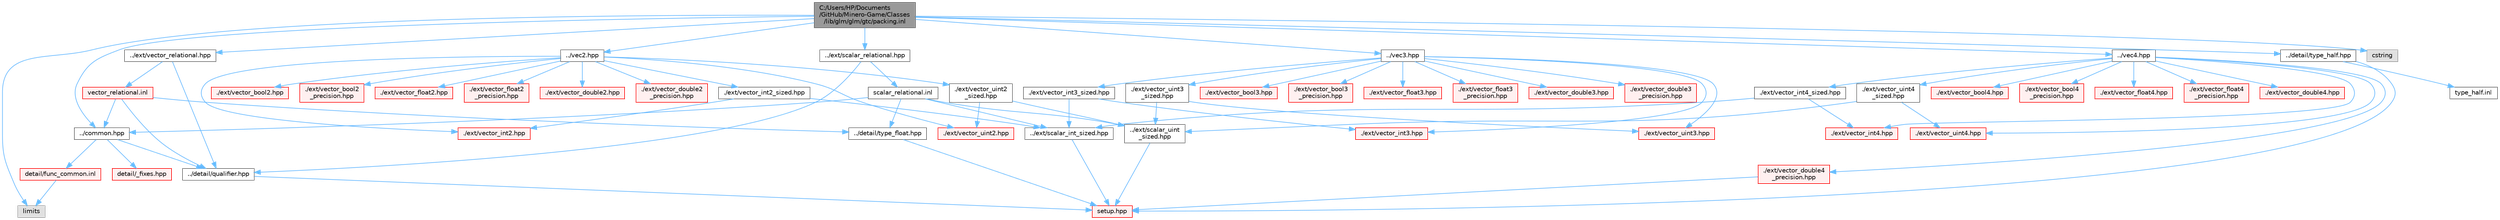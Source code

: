 digraph "C:/Users/HP/Documents/GitHub/Minero-Game/Classes/lib/glm/glm/gtc/packing.inl"
{
 // LATEX_PDF_SIZE
  bgcolor="transparent";
  edge [fontname=Helvetica,fontsize=10,labelfontname=Helvetica,labelfontsize=10];
  node [fontname=Helvetica,fontsize=10,shape=box,height=0.2,width=0.4];
  Node1 [id="Node000001",label="C:/Users/HP/Documents\l/GitHub/Minero-Game/Classes\l/lib/glm/glm/gtc/packing.inl",height=0.2,width=0.4,color="gray40", fillcolor="grey60", style="filled", fontcolor="black",tooltip=" "];
  Node1 -> Node2 [id="edge74_Node000001_Node000002",color="steelblue1",style="solid",tooltip=" "];
  Node2 [id="Node000002",label="../ext/scalar_relational.hpp",height=0.2,width=0.4,color="grey40", fillcolor="white", style="filled",URL="$_classes_2lib_2glm_2glm_2ext_2scalar__relational_8hpp.html",tooltip=" "];
  Node2 -> Node3 [id="edge75_Node000002_Node000003",color="steelblue1",style="solid",tooltip=" "];
  Node3 [id="Node000003",label="../detail/qualifier.hpp",height=0.2,width=0.4,color="grey40", fillcolor="white", style="filled",URL="$_classes_2lib_2glm_2glm_2detail_2qualifier_8hpp.html",tooltip=" "];
  Node3 -> Node4 [id="edge76_Node000003_Node000004",color="steelblue1",style="solid",tooltip=" "];
  Node4 [id="Node000004",label="setup.hpp",height=0.2,width=0.4,color="red", fillcolor="#FFF0F0", style="filled",URL="$_classes_2lib_2glm_2glm_2detail_2setup_8hpp.html",tooltip=" "];
  Node2 -> Node8 [id="edge77_Node000002_Node000008",color="steelblue1",style="solid",tooltip=" "];
  Node8 [id="Node000008",label="scalar_relational.inl",height=0.2,width=0.4,color="grey40", fillcolor="white", style="filled",URL="$_classes_2lib_2glm_2glm_2ext_2scalar__relational_8inl.html",tooltip=" "];
  Node8 -> Node9 [id="edge78_Node000008_Node000009",color="steelblue1",style="solid",tooltip=" "];
  Node9 [id="Node000009",label="../common.hpp",height=0.2,width=0.4,color="grey40", fillcolor="white", style="filled",URL="$_classes_2lib_2glm_2glm_2common_8hpp.html",tooltip=" "];
  Node9 -> Node3 [id="edge79_Node000009_Node000003",color="steelblue1",style="solid",tooltip=" "];
  Node9 -> Node10 [id="edge80_Node000009_Node000010",color="steelblue1",style="solid",tooltip=" "];
  Node10 [id="Node000010",label="detail/_fixes.hpp",height=0.2,width=0.4,color="red", fillcolor="#FFF0F0", style="filled",URL="$_classes_2lib_2glm_2glm_2detail_2__fixes_8hpp.html",tooltip=" "];
  Node9 -> Node12 [id="edge81_Node000009_Node000012",color="steelblue1",style="solid",tooltip=" "];
  Node12 [id="Node000012",label="detail/func_common.inl",height=0.2,width=0.4,color="red", fillcolor="#FFF0F0", style="filled",URL="$_classes_2lib_2glm_2glm_2detail_2func__common_8inl.html",tooltip=" "];
  Node12 -> Node17 [id="edge82_Node000012_Node000017",color="steelblue1",style="solid",tooltip=" "];
  Node17 [id="Node000017",label="limits",height=0.2,width=0.4,color="grey60", fillcolor="#E0E0E0", style="filled",tooltip=" "];
  Node8 -> Node28 [id="edge83_Node000008_Node000028",color="steelblue1",style="solid",tooltip=" "];
  Node28 [id="Node000028",label="../ext/scalar_int_sized.hpp",height=0.2,width=0.4,color="grey40", fillcolor="white", style="filled",URL="$_classes_2lib_2glm_2glm_2ext_2scalar__int__sized_8hpp.html",tooltip=" "];
  Node28 -> Node4 [id="edge84_Node000028_Node000004",color="steelblue1",style="solid",tooltip=" "];
  Node8 -> Node29 [id="edge85_Node000008_Node000029",color="steelblue1",style="solid",tooltip=" "];
  Node29 [id="Node000029",label="../ext/scalar_uint\l_sized.hpp",height=0.2,width=0.4,color="grey40", fillcolor="white", style="filled",URL="$_classes_2lib_2glm_2glm_2ext_2scalar__uint__sized_8hpp.html",tooltip=" "];
  Node29 -> Node4 [id="edge86_Node000029_Node000004",color="steelblue1",style="solid",tooltip=" "];
  Node8 -> Node30 [id="edge87_Node000008_Node000030",color="steelblue1",style="solid",tooltip=" "];
  Node30 [id="Node000030",label="../detail/type_float.hpp",height=0.2,width=0.4,color="grey40", fillcolor="white", style="filled",URL="$_classes_2lib_2glm_2glm_2detail_2type__float_8hpp.html",tooltip=" "];
  Node30 -> Node4 [id="edge88_Node000030_Node000004",color="steelblue1",style="solid",tooltip=" "];
  Node1 -> Node31 [id="edge89_Node000001_Node000031",color="steelblue1",style="solid",tooltip=" "];
  Node31 [id="Node000031",label="../ext/vector_relational.hpp",height=0.2,width=0.4,color="grey40", fillcolor="white", style="filled",URL="$_classes_2lib_2glm_2glm_2ext_2vector__relational_8hpp.html",tooltip=" "];
  Node31 -> Node3 [id="edge90_Node000031_Node000003",color="steelblue1",style="solid",tooltip=" "];
  Node31 -> Node32 [id="edge91_Node000031_Node000032",color="steelblue1",style="solid",tooltip=" "];
  Node32 [id="Node000032",label="vector_relational.inl",height=0.2,width=0.4,color="red", fillcolor="#FFF0F0", style="filled",URL="$_classes_2lib_2glm_2glm_2ext_2vector__relational_8inl.html",tooltip=" "];
  Node32 -> Node9 [id="edge92_Node000032_Node000009",color="steelblue1",style="solid",tooltip=" "];
  Node32 -> Node3 [id="edge93_Node000032_Node000003",color="steelblue1",style="solid",tooltip=" "];
  Node32 -> Node30 [id="edge94_Node000032_Node000030",color="steelblue1",style="solid",tooltip=" "];
  Node1 -> Node9 [id="edge95_Node000001_Node000009",color="steelblue1",style="solid",tooltip=" "];
  Node1 -> Node33 [id="edge96_Node000001_Node000033",color="steelblue1",style="solid",tooltip=" "];
  Node33 [id="Node000033",label="../vec2.hpp",height=0.2,width=0.4,color="grey40", fillcolor="white", style="filled",URL="$_classes_2lib_2glm_2glm_2vec2_8hpp.html",tooltip=" "];
  Node33 -> Node34 [id="edge97_Node000033_Node000034",color="steelblue1",style="solid",tooltip=" "];
  Node34 [id="Node000034",label="./ext/vector_bool2.hpp",height=0.2,width=0.4,color="red", fillcolor="#FFF0F0", style="filled",URL="$_classes_2lib_2glm_2glm_2ext_2vector__bool2_8hpp.html",tooltip=" "];
  Node33 -> Node35 [id="edge98_Node000033_Node000035",color="steelblue1",style="solid",tooltip=" "];
  Node35 [id="Node000035",label="./ext/vector_bool2\l_precision.hpp",height=0.2,width=0.4,color="red", fillcolor="#FFF0F0", style="filled",URL="$_classes_2lib_2glm_2glm_2ext_2vector__bool2__precision_8hpp.html",tooltip=" "];
  Node33 -> Node36 [id="edge99_Node000033_Node000036",color="steelblue1",style="solid",tooltip=" "];
  Node36 [id="Node000036",label="./ext/vector_float2.hpp",height=0.2,width=0.4,color="red", fillcolor="#FFF0F0", style="filled",URL="$_classes_2lib_2glm_2glm_2ext_2vector__float2_8hpp.html",tooltip=" "];
  Node33 -> Node37 [id="edge100_Node000033_Node000037",color="steelblue1",style="solid",tooltip=" "];
  Node37 [id="Node000037",label="./ext/vector_float2\l_precision.hpp",height=0.2,width=0.4,color="red", fillcolor="#FFF0F0", style="filled",URL="$_classes_2lib_2glm_2glm_2ext_2vector__float2__precision_8hpp.html",tooltip=" "];
  Node33 -> Node38 [id="edge101_Node000033_Node000038",color="steelblue1",style="solid",tooltip=" "];
  Node38 [id="Node000038",label="./ext/vector_double2.hpp",height=0.2,width=0.4,color="red", fillcolor="#FFF0F0", style="filled",URL="$_classes_2lib_2glm_2glm_2ext_2vector__double2_8hpp.html",tooltip=" "];
  Node33 -> Node39 [id="edge102_Node000033_Node000039",color="steelblue1",style="solid",tooltip=" "];
  Node39 [id="Node000039",label="./ext/vector_double2\l_precision.hpp",height=0.2,width=0.4,color="red", fillcolor="#FFF0F0", style="filled",URL="$_classes_2lib_2glm_2glm_2ext_2vector__double2__precision_8hpp.html",tooltip=" "];
  Node33 -> Node40 [id="edge103_Node000033_Node000040",color="steelblue1",style="solid",tooltip=" "];
  Node40 [id="Node000040",label="./ext/vector_int2.hpp",height=0.2,width=0.4,color="red", fillcolor="#FFF0F0", style="filled",URL="$_classes_2lib_2glm_2glm_2ext_2vector__int2_8hpp.html",tooltip=" "];
  Node33 -> Node41 [id="edge104_Node000033_Node000041",color="steelblue1",style="solid",tooltip=" "];
  Node41 [id="Node000041",label="./ext/vector_int2_sized.hpp",height=0.2,width=0.4,color="grey40", fillcolor="white", style="filled",URL="$_classes_2lib_2glm_2glm_2ext_2vector__int2__sized_8hpp.html",tooltip=" "];
  Node41 -> Node40 [id="edge105_Node000041_Node000040",color="steelblue1",style="solid",tooltip=" "];
  Node41 -> Node28 [id="edge106_Node000041_Node000028",color="steelblue1",style="solid",tooltip=" "];
  Node33 -> Node42 [id="edge107_Node000033_Node000042",color="steelblue1",style="solid",tooltip=" "];
  Node42 [id="Node000042",label="./ext/vector_uint2.hpp",height=0.2,width=0.4,color="red", fillcolor="#FFF0F0", style="filled",URL="$_classes_2lib_2glm_2glm_2ext_2vector__uint2_8hpp.html",tooltip=" "];
  Node33 -> Node43 [id="edge108_Node000033_Node000043",color="steelblue1",style="solid",tooltip=" "];
  Node43 [id="Node000043",label="./ext/vector_uint2\l_sized.hpp",height=0.2,width=0.4,color="grey40", fillcolor="white", style="filled",URL="$_classes_2lib_2glm_2glm_2ext_2vector__uint2__sized_8hpp.html",tooltip=" "];
  Node43 -> Node42 [id="edge109_Node000043_Node000042",color="steelblue1",style="solid",tooltip=" "];
  Node43 -> Node29 [id="edge110_Node000043_Node000029",color="steelblue1",style="solid",tooltip=" "];
  Node1 -> Node44 [id="edge111_Node000001_Node000044",color="steelblue1",style="solid",tooltip=" "];
  Node44 [id="Node000044",label="../vec3.hpp",height=0.2,width=0.4,color="grey40", fillcolor="white", style="filled",URL="$_classes_2lib_2glm_2glm_2vec3_8hpp.html",tooltip=" "];
  Node44 -> Node45 [id="edge112_Node000044_Node000045",color="steelblue1",style="solid",tooltip=" "];
  Node45 [id="Node000045",label="./ext/vector_bool3.hpp",height=0.2,width=0.4,color="red", fillcolor="#FFF0F0", style="filled",URL="$_classes_2lib_2glm_2glm_2ext_2vector__bool3_8hpp.html",tooltip=" "];
  Node44 -> Node46 [id="edge113_Node000044_Node000046",color="steelblue1",style="solid",tooltip=" "];
  Node46 [id="Node000046",label="./ext/vector_bool3\l_precision.hpp",height=0.2,width=0.4,color="red", fillcolor="#FFF0F0", style="filled",URL="$_classes_2lib_2glm_2glm_2ext_2vector__bool3__precision_8hpp.html",tooltip=" "];
  Node44 -> Node47 [id="edge114_Node000044_Node000047",color="steelblue1",style="solid",tooltip=" "];
  Node47 [id="Node000047",label="./ext/vector_float3.hpp",height=0.2,width=0.4,color="red", fillcolor="#FFF0F0", style="filled",URL="$_classes_2lib_2glm_2glm_2ext_2vector__float3_8hpp.html",tooltip=" "];
  Node44 -> Node48 [id="edge115_Node000044_Node000048",color="steelblue1",style="solid",tooltip=" "];
  Node48 [id="Node000048",label="./ext/vector_float3\l_precision.hpp",height=0.2,width=0.4,color="red", fillcolor="#FFF0F0", style="filled",URL="$_classes_2lib_2glm_2glm_2ext_2vector__float3__precision_8hpp.html",tooltip=" "];
  Node44 -> Node49 [id="edge116_Node000044_Node000049",color="steelblue1",style="solid",tooltip=" "];
  Node49 [id="Node000049",label="./ext/vector_double3.hpp",height=0.2,width=0.4,color="red", fillcolor="#FFF0F0", style="filled",URL="$_classes_2lib_2glm_2glm_2ext_2vector__double3_8hpp.html",tooltip=" "];
  Node44 -> Node50 [id="edge117_Node000044_Node000050",color="steelblue1",style="solid",tooltip=" "];
  Node50 [id="Node000050",label="./ext/vector_double3\l_precision.hpp",height=0.2,width=0.4,color="red", fillcolor="#FFF0F0", style="filled",URL="$_classes_2lib_2glm_2glm_2ext_2vector__double3__precision_8hpp.html",tooltip=" "];
  Node44 -> Node51 [id="edge118_Node000044_Node000051",color="steelblue1",style="solid",tooltip=" "];
  Node51 [id="Node000051",label="./ext/vector_int3.hpp",height=0.2,width=0.4,color="red", fillcolor="#FFF0F0", style="filled",URL="$_classes_2lib_2glm_2glm_2ext_2vector__int3_8hpp.html",tooltip=" "];
  Node44 -> Node52 [id="edge119_Node000044_Node000052",color="steelblue1",style="solid",tooltip=" "];
  Node52 [id="Node000052",label="./ext/vector_int3_sized.hpp",height=0.2,width=0.4,color="grey40", fillcolor="white", style="filled",URL="$_classes_2lib_2glm_2glm_2ext_2vector__int3__sized_8hpp.html",tooltip=" "];
  Node52 -> Node51 [id="edge120_Node000052_Node000051",color="steelblue1",style="solid",tooltip=" "];
  Node52 -> Node28 [id="edge121_Node000052_Node000028",color="steelblue1",style="solid",tooltip=" "];
  Node44 -> Node53 [id="edge122_Node000044_Node000053",color="steelblue1",style="solid",tooltip=" "];
  Node53 [id="Node000053",label="./ext/vector_uint3.hpp",height=0.2,width=0.4,color="red", fillcolor="#FFF0F0", style="filled",URL="$_classes_2lib_2glm_2glm_2ext_2vector__uint3_8hpp.html",tooltip=" "];
  Node44 -> Node54 [id="edge123_Node000044_Node000054",color="steelblue1",style="solid",tooltip=" "];
  Node54 [id="Node000054",label="./ext/vector_uint3\l_sized.hpp",height=0.2,width=0.4,color="grey40", fillcolor="white", style="filled",URL="$_classes_2lib_2glm_2glm_2ext_2vector__uint3__sized_8hpp.html",tooltip=" "];
  Node54 -> Node53 [id="edge124_Node000054_Node000053",color="steelblue1",style="solid",tooltip=" "];
  Node54 -> Node29 [id="edge125_Node000054_Node000029",color="steelblue1",style="solid",tooltip=" "];
  Node1 -> Node55 [id="edge126_Node000001_Node000055",color="steelblue1",style="solid",tooltip=" "];
  Node55 [id="Node000055",label="../vec4.hpp",height=0.2,width=0.4,color="grey40", fillcolor="white", style="filled",URL="$_classes_2lib_2glm_2glm_2vec4_8hpp.html",tooltip=" "];
  Node55 -> Node56 [id="edge127_Node000055_Node000056",color="steelblue1",style="solid",tooltip=" "];
  Node56 [id="Node000056",label="./ext/vector_bool4.hpp",height=0.2,width=0.4,color="red", fillcolor="#FFF0F0", style="filled",URL="$_classes_2lib_2glm_2glm_2ext_2vector__bool4_8hpp.html",tooltip=" "];
  Node55 -> Node57 [id="edge128_Node000055_Node000057",color="steelblue1",style="solid",tooltip=" "];
  Node57 [id="Node000057",label="./ext/vector_bool4\l_precision.hpp",height=0.2,width=0.4,color="red", fillcolor="#FFF0F0", style="filled",URL="$_classes_2lib_2glm_2glm_2ext_2vector__bool4__precision_8hpp.html",tooltip=" "];
  Node55 -> Node58 [id="edge129_Node000055_Node000058",color="steelblue1",style="solid",tooltip=" "];
  Node58 [id="Node000058",label="./ext/vector_float4.hpp",height=0.2,width=0.4,color="red", fillcolor="#FFF0F0", style="filled",URL="$_classes_2lib_2glm_2glm_2ext_2vector__float4_8hpp.html",tooltip=" "];
  Node55 -> Node59 [id="edge130_Node000055_Node000059",color="steelblue1",style="solid",tooltip=" "];
  Node59 [id="Node000059",label="./ext/vector_float4\l_precision.hpp",height=0.2,width=0.4,color="red", fillcolor="#FFF0F0", style="filled",URL="$_classes_2lib_2glm_2glm_2ext_2vector__float4__precision_8hpp.html",tooltip=" "];
  Node55 -> Node60 [id="edge131_Node000055_Node000060",color="steelblue1",style="solid",tooltip=" "];
  Node60 [id="Node000060",label="./ext/vector_double4.hpp",height=0.2,width=0.4,color="red", fillcolor="#FFF0F0", style="filled",URL="$_classes_2lib_2glm_2glm_2ext_2vector__double4_8hpp.html",tooltip=" "];
  Node55 -> Node61 [id="edge132_Node000055_Node000061",color="steelblue1",style="solid",tooltip=" "];
  Node61 [id="Node000061",label="./ext/vector_double4\l_precision.hpp",height=0.2,width=0.4,color="red", fillcolor="#FFF0F0", style="filled",URL="$_classes_2lib_2glm_2glm_2ext_2vector__double4__precision_8hpp.html",tooltip=" "];
  Node61 -> Node4 [id="edge133_Node000061_Node000004",color="steelblue1",style="solid",tooltip=" "];
  Node55 -> Node62 [id="edge134_Node000055_Node000062",color="steelblue1",style="solid",tooltip=" "];
  Node62 [id="Node000062",label="./ext/vector_int4.hpp",height=0.2,width=0.4,color="red", fillcolor="#FFF0F0", style="filled",URL="$_classes_2lib_2glm_2glm_2ext_2vector__int4_8hpp.html",tooltip=" "];
  Node55 -> Node63 [id="edge135_Node000055_Node000063",color="steelblue1",style="solid",tooltip=" "];
  Node63 [id="Node000063",label="./ext/vector_int4_sized.hpp",height=0.2,width=0.4,color="grey40", fillcolor="white", style="filled",URL="$_classes_2lib_2glm_2glm_2ext_2vector__int4__sized_8hpp.html",tooltip=" "];
  Node63 -> Node62 [id="edge136_Node000063_Node000062",color="steelblue1",style="solid",tooltip=" "];
  Node63 -> Node28 [id="edge137_Node000063_Node000028",color="steelblue1",style="solid",tooltip=" "];
  Node55 -> Node64 [id="edge138_Node000055_Node000064",color="steelblue1",style="solid",tooltip=" "];
  Node64 [id="Node000064",label="./ext/vector_uint4.hpp",height=0.2,width=0.4,color="red", fillcolor="#FFF0F0", style="filled",URL="$_classes_2lib_2glm_2glm_2ext_2vector__uint4_8hpp.html",tooltip=" "];
  Node55 -> Node65 [id="edge139_Node000055_Node000065",color="steelblue1",style="solid",tooltip=" "];
  Node65 [id="Node000065",label="./ext/vector_uint4\l_sized.hpp",height=0.2,width=0.4,color="grey40", fillcolor="white", style="filled",URL="$_classes_2lib_2glm_2glm_2ext_2vector__uint4__sized_8hpp.html",tooltip=" "];
  Node65 -> Node64 [id="edge140_Node000065_Node000064",color="steelblue1",style="solid",tooltip=" "];
  Node65 -> Node29 [id="edge141_Node000065_Node000029",color="steelblue1",style="solid",tooltip=" "];
  Node1 -> Node66 [id="edge142_Node000001_Node000066",color="steelblue1",style="solid",tooltip=" "];
  Node66 [id="Node000066",label="../detail/type_half.hpp",height=0.2,width=0.4,color="grey40", fillcolor="white", style="filled",URL="$_classes_2lib_2glm_2glm_2detail_2type__half_8hpp.html",tooltip=" "];
  Node66 -> Node4 [id="edge143_Node000066_Node000004",color="steelblue1",style="solid",tooltip=" "];
  Node66 -> Node67 [id="edge144_Node000066_Node000067",color="steelblue1",style="solid",tooltip=" "];
  Node67 [id="Node000067",label="type_half.inl",height=0.2,width=0.4,color="grey40", fillcolor="white", style="filled",URL="$_classes_2lib_2glm_2glm_2detail_2type__half_8inl.html",tooltip=" "];
  Node1 -> Node68 [id="edge145_Node000001_Node000068",color="steelblue1",style="solid",tooltip=" "];
  Node68 [id="Node000068",label="cstring",height=0.2,width=0.4,color="grey60", fillcolor="#E0E0E0", style="filled",tooltip=" "];
  Node1 -> Node17 [id="edge146_Node000001_Node000017",color="steelblue1",style="solid",tooltip=" "];
}
